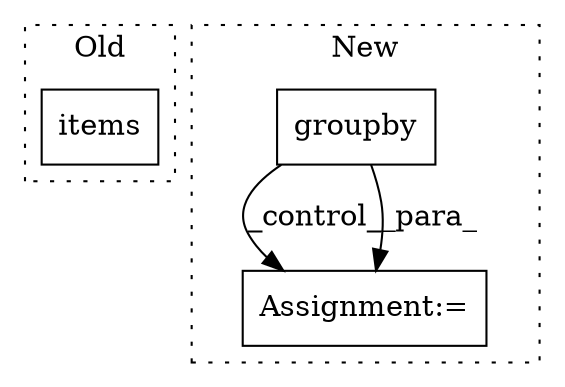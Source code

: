 digraph G {
subgraph cluster0 {
1 [label="items" a="32" s="541" l="7" shape="box"];
label = "Old";
style="dotted";
}
subgraph cluster1 {
2 [label="groupby" a="32" s="583,603" l="8,1" shape="box"];
3 [label="Assignment:=" a="7" s="755" l="1" shape="box"];
label = "New";
style="dotted";
}
2 -> 3 [label="_control_"];
2 -> 3 [label="_para_"];
}